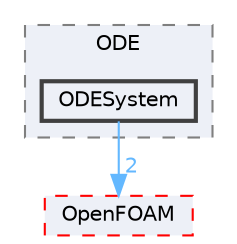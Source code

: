 digraph "src/ODE/ODESystem"
{
 // LATEX_PDF_SIZE
  bgcolor="transparent";
  edge [fontname=Helvetica,fontsize=10,labelfontname=Helvetica,labelfontsize=10];
  node [fontname=Helvetica,fontsize=10,shape=box,height=0.2,width=0.4];
  compound=true
  subgraph clusterdir_e47b7a1cb0d621da2e060462b00c1c76 {
    graph [ bgcolor="#edf0f7", pencolor="grey50", label="ODE", fontname=Helvetica,fontsize=10 style="filled,dashed", URL="dir_e47b7a1cb0d621da2e060462b00c1c76.html",tooltip=""]
  dir_17e94c812d47a857ada882731d3839cf [label="ODESystem", fillcolor="#edf0f7", color="grey25", style="filled,bold", URL="dir_17e94c812d47a857ada882731d3839cf.html",tooltip=""];
  }
  dir_c5473ff19b20e6ec4dfe5c310b3778a8 [label="OpenFOAM", fillcolor="#edf0f7", color="red", style="filled,dashed", URL="dir_c5473ff19b20e6ec4dfe5c310b3778a8.html",tooltip=""];
  dir_17e94c812d47a857ada882731d3839cf->dir_c5473ff19b20e6ec4dfe5c310b3778a8 [headlabel="2", labeldistance=1.5 headhref="dir_002682_002695.html" href="dir_002682_002695.html" color="steelblue1" fontcolor="steelblue1"];
}
